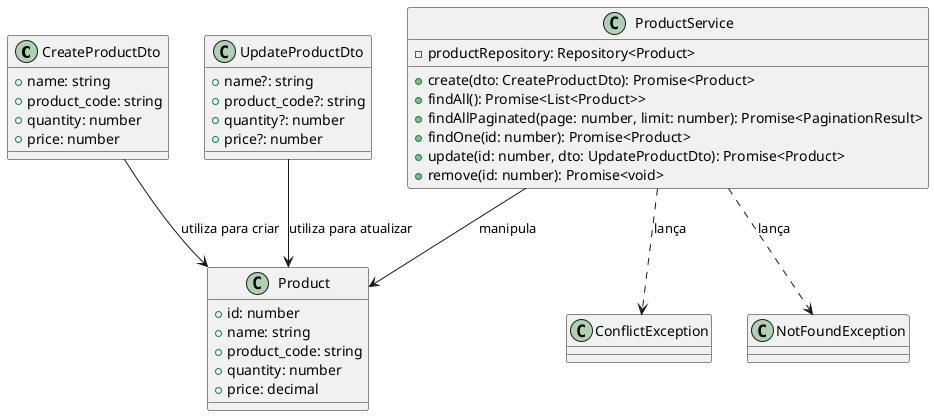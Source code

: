@startuml product_diagram

class CreateProductDto {
  + name: string
  + product_code: string
  + quantity: number
  + price: number
}

class UpdateProductDto {
  + name?: string
  + product_code?: string
  + quantity?: number
  + price?: number
}

class Product {
  + id: number
  + name: string
  + product_code: string
  + quantity: number
  + price: decimal
}

class ProductService {
  - productRepository: Repository<Product>
  + create(dto: CreateProductDto): Promise<Product>
  + findAll(): Promise<List<Product>>
  + findAllPaginated(page: number, limit: number): Promise<PaginationResult>
  + findOne(id: number): Promise<Product>
  + update(id: number, dto: UpdateProductDto): Promise<Product>
  + remove(id: number): Promise<void>
}

CreateProductDto --> Product : utiliza para criar
UpdateProductDto --> Product : utiliza para atualizar
ProductService --> Product : manipula
ProductService ..> ConflictException : lança
ProductService ..> NotFoundException : lança

@enduml
